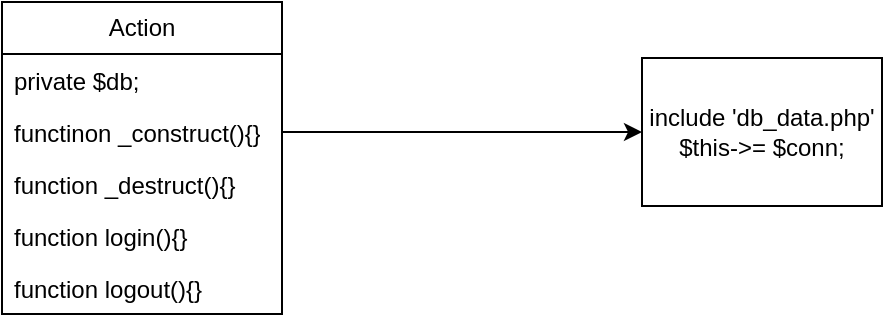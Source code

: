 <mxfile version="26.2.15">
  <diagram id="C5RBs43oDa-KdzZeNtuy" name="Page-1">
    <mxGraphModel dx="641" dy="302" grid="1" gridSize="10" guides="1" tooltips="1" connect="1" arrows="1" fold="1" page="1" pageScale="1" pageWidth="827" pageHeight="1169" math="0" shadow="0">
      <root>
        <mxCell id="WIyWlLk6GJQsqaUBKTNV-0" />
        <mxCell id="WIyWlLk6GJQsqaUBKTNV-1" parent="WIyWlLk6GJQsqaUBKTNV-0" />
        <mxCell id="d8og31dGvo_LYGdDDww9-0" value="Action" style="swimlane;fontStyle=0;childLayout=stackLayout;horizontal=1;startSize=26;fillColor=none;horizontalStack=0;resizeParent=1;resizeParentMax=0;resizeLast=0;collapsible=1;marginBottom=0;whiteSpace=wrap;html=1;" vertex="1" parent="WIyWlLk6GJQsqaUBKTNV-1">
          <mxGeometry x="250" y="200" width="140" height="156" as="geometry" />
        </mxCell>
        <mxCell id="d8og31dGvo_LYGdDDww9-1" value="private $db;" style="text;strokeColor=none;fillColor=none;align=left;verticalAlign=top;spacingLeft=4;spacingRight=4;overflow=hidden;rotatable=0;points=[[0,0.5],[1,0.5]];portConstraint=eastwest;whiteSpace=wrap;html=1;" vertex="1" parent="d8og31dGvo_LYGdDDww9-0">
          <mxGeometry y="26" width="140" height="26" as="geometry" />
        </mxCell>
        <mxCell id="d8og31dGvo_LYGdDDww9-2" value="functinon _construct(){}" style="text;strokeColor=none;fillColor=none;align=left;verticalAlign=top;spacingLeft=4;spacingRight=4;overflow=hidden;rotatable=0;points=[[0,0.5],[1,0.5]];portConstraint=eastwest;whiteSpace=wrap;html=1;" vertex="1" parent="d8og31dGvo_LYGdDDww9-0">
          <mxGeometry y="52" width="140" height="26" as="geometry" />
        </mxCell>
        <mxCell id="d8og31dGvo_LYGdDDww9-3" value="function _destruct(){}" style="text;strokeColor=none;fillColor=none;align=left;verticalAlign=top;spacingLeft=4;spacingRight=4;overflow=hidden;rotatable=0;points=[[0,0.5],[1,0.5]];portConstraint=eastwest;whiteSpace=wrap;html=1;" vertex="1" parent="d8og31dGvo_LYGdDDww9-0">
          <mxGeometry y="78" width="140" height="26" as="geometry" />
        </mxCell>
        <mxCell id="d8og31dGvo_LYGdDDww9-4" value="function login(){}" style="text;strokeColor=none;fillColor=none;align=left;verticalAlign=top;spacingLeft=4;spacingRight=4;overflow=hidden;rotatable=0;points=[[0,0.5],[1,0.5]];portConstraint=eastwest;whiteSpace=wrap;html=1;" vertex="1" parent="d8og31dGvo_LYGdDDww9-0">
          <mxGeometry y="104" width="140" height="26" as="geometry" />
        </mxCell>
        <mxCell id="d8og31dGvo_LYGdDDww9-6" value="function logout(){}" style="text;strokeColor=none;fillColor=none;align=left;verticalAlign=top;spacingLeft=4;spacingRight=4;overflow=hidden;rotatable=0;points=[[0,0.5],[1,0.5]];portConstraint=eastwest;whiteSpace=wrap;html=1;" vertex="1" parent="d8og31dGvo_LYGdDDww9-0">
          <mxGeometry y="130" width="140" height="26" as="geometry" />
        </mxCell>
        <mxCell id="d8og31dGvo_LYGdDDww9-12" value="include &#39;db_data.php&#39;&lt;div&gt;$this-&amp;gt;= $conn;&lt;/div&gt;" style="whiteSpace=wrap;html=1;" vertex="1" parent="WIyWlLk6GJQsqaUBKTNV-1">
          <mxGeometry x="570" y="228" width="120" height="74" as="geometry" />
        </mxCell>
        <mxCell id="d8og31dGvo_LYGdDDww9-13" value="" style="edgeStyle=orthogonalEdgeStyle;rounded=0;orthogonalLoop=1;jettySize=auto;html=1;" edge="1" parent="WIyWlLk6GJQsqaUBKTNV-1" source="d8og31dGvo_LYGdDDww9-2" target="d8og31dGvo_LYGdDDww9-12">
          <mxGeometry relative="1" as="geometry" />
        </mxCell>
      </root>
    </mxGraphModel>
  </diagram>
</mxfile>
